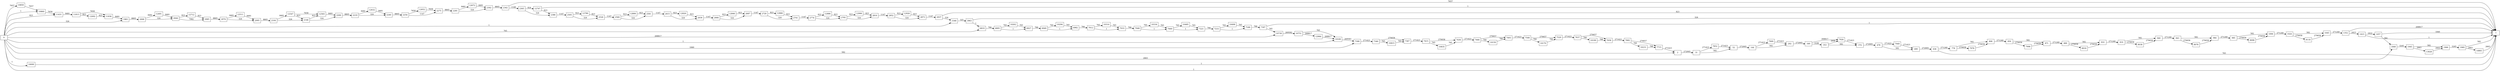 digraph {
	graph [rankdir=LR]
	node [shape=rectangle]
	2 -> 31 [label=272005]
	31 -> 52 [label=582]
	31 -> 7852 [label=271423]
	52 -> 144 [label=272005]
	144 -> 202 [label=582]
	144 -> 7909 [label=271423]
	202 -> 349 [label=272005]
	349 -> 353 [label=3188]
	349 -> 7926 [label=268817]
	353 -> 374 [label=582]
	353 -> 7926 [label=2606]
	374 -> 478 [label=272005]
	478 -> 499 [label=582]
	478 -> 7949 [label=271423]
	499 -> 636 [label=272005]
	636 -> 1 [label=765]
	636 -> 778 [label=271240]
	778 -> 808 [label=582]
	778 -> 7978 [label=270658]
	808 -> 850 [label=271240]
	850 -> 871 [label=582]
	850 -> 7998 [label=270658]
	871 -> 889 [label=271240]
	889 -> 910 [label=582]
	889 -> 8018 [label=270658]
	910 -> 919 [label=271240]
	919 -> 940 [label=582]
	919 -> 8038 [label=270658]
	940 -> 943 [label=271240]
	943 -> 984 [label=582]
	943 -> 8078 [label=270658]
	984 -> 985 [label=271240]
	985 -> 1006 [label=582]
	985 -> 8098 [label=270658]
	1006 -> 1024 [label=271240]
	1024 -> 1045 [label=582]
	1024 -> 8118 [label=270658]
	1045 -> 1352 [label=271240]
	1352 -> 1 [label=268817]
	1352 -> 1423 [label=2423]
	1423 -> 1 [label=1]
	1423 -> 1457 [label=2422]
	1457 -> 1 [label=1840]
	1457 -> 1848 [label=582]
	1848 -> 1945 [label=3245]
	1945 -> 1966 [label=582]
	1945 -> 13028 [label=2663]
	1966 -> 1969 [label=3245]
	1969 -> 1 [label=582]
	1969 -> 14883 [label=2663]
	1983 -> 2008 [label=8805]
	2008 -> 2044 [label=324]
	2008 -> 12491 [label=8481]
	2044 -> 2065 [label=7982]
	2044 -> 12712 [label=823]
	2065 -> 2074 [label=8805]
	2074 -> 2095 [label=324]
	2074 -> 12511 [label=8481]
	2095 -> 2104 [label=8805]
	2104 -> 2146 [label=324]
	2104 -> 12547 [label=8481]
	2146 -> 2206 [label=324]
	2146 -> 12583 [label=823]
	2206 -> 2219 [label=8805]
	2219 -> 2240 [label=324]
	2219 -> 12632 [label=8481]
	2240 -> 2254 [label=8805]
	2254 -> 2275 [label=1147]
	2254 -> 12652 [label=7658]
	2275 -> 2281 [label=8805]
	2281 -> 2302 [label=324]
	2281 -> 12672 [label=8481]
	2302 -> 2342 [label=8805]
	2342 -> 1 [label=7657]
	2342 -> 2365 [label=1148]
	2365 -> 12747 [label=824]
	2365 -> 2386 [label=324]
	2386 -> 2505 [label=1147]
	2505 -> 2526 [label=324]
	2505 -> 12786 [label=823]
	2526 -> 2560 [label=1147]
	2560 -> 2581 [label=324]
	2560 -> 12806 [label=823]
	2581 -> 2615 [label=1147]
	2615 -> 2636 [label=324]
	2615 -> 12826 [label=823]
	2636 -> 2666 [label=1147]
	2666 -> 2687 [label=324]
	2666 -> 12846 [label=823]
	2687 -> 2720 [label=1147]
	2720 -> 2741 [label=324]
	2720 -> 12866 [label=823]
	2741 -> 2774 [label=1147]
	2774 -> 2795 [label=324]
	2774 -> 12886 [label=823]
	2795 -> 2816 [label=324]
	2795 -> 12906 [label=823]
	2816 -> 2852 [label=1147]
	2852 -> 2873 [label=324]
	2852 -> 12926 [label=823]
	2873 -> 2937 [label=1147]
	2937 -> 1 [label=823]
	2937 -> 3346 [label=324]
	3346 -> 3963 [label=325]
	3963 -> 1 [label=324]
	3963 -> 6819 [label=1]
	6819 -> 6895 [label=766]
	6895 -> 6927 [label=1]
	6895 -> 10262 [label=765]
	6927 -> 6949 [label=766]
	6949 -> 6982 [label=1]
	6949 -> 10294 [label=765]
	6982 -> 7012 [label=766]
	7012 -> 7033 [label=1]
	7012 -> 10314 [label=765]
	7033 -> 7048 [label=766]
	7048 -> 7069 [label=1]
	7048 -> 10334 [label=765]
	7069 -> 7221 [label=1]
	7069 -> 10485 [label=765]
	7221 -> 7233 [label=766]
	7233 -> 7246 [label=1]
	7233 -> 10498 [label=765]
	7246 -> 7307 [label=766]
	7307 -> 1 [label=1]
	7307 -> 10739 [label=765]
	7308 -> 7346 [label=271423]
	7346 -> 7367 [label=270658]
	7346 -> 10815 [label=765]
	7367 -> 7415 [label=271423]
	7415 -> 7436 [label=270658]
	7415 -> 10835 [label=765]
	7436 -> 7466 [label=271423]
	7466 -> 7493 [label=270657]
	7466 -> 10159 [label=766]
	7493 -> 7508 [label=271423]
	7508 -> 7529 [label=270657]
	7508 -> 10179 [label=766]
	7529 -> 7637 [label=271423]
	7637 -> 7658 [label=270657]
	7637 -> 10199 [label=766]
	7658 -> 7682 [label=271423]
	7682 -> 7715 [label=270657]
	7682 -> 10231 [label=766]
	7715 -> 2 [label=271423]
	7852 -> 52 [label=271423]
	7909 -> 202 [label=271423]
	7926 -> 374 [label=271423]
	7949 -> 499 [label=271423]
	7978 -> 808 [label=270658]
	7998 -> 871 [label=270658]
	8018 -> 910 [label=270658]
	8038 -> 940 [label=270658]
	8078 -> 984 [label=270658]
	8098 -> 1006 [label=270658]
	8118 -> 1045 [label=270658]
	10099 -> 1 [label=1]
	10100 -> 7308 [label=269583]
	10159 -> 7493 [label=766]
	10179 -> 7529 [label=766]
	10199 -> 7658 [label=766]
	10231 -> 7715 [label=766]
	10262 -> 6927 [label=765]
	10294 -> 6982 [label=765]
	10314 -> 7033 [label=765]
	10334 -> 7069 [label=765]
	10485 -> 7221 [label=765]
	10498 -> 7246 [label=765]
	10739 -> 10751 [label=269582]
	10751 -> 10100 [label=765]
	10751 -> 12984 [label=268817]
	10815 -> 7367 [label=765]
	10835 -> 7436 [label=765]
	10859 -> 10860 [label=7657]
	10860 -> 11431 [label=7658]
	11431 -> 11815 [label=8481]
	11815 -> 11836 [label=7658]
	11815 -> 12692 [label=823]
	11836 -> 1983 [label=8481]
	12491 -> 2044 [label=8481]
	12511 -> 2095 [label=8481]
	12547 -> 12583 [label=7658]
	12547 -> 2146 [label=823]
	12583 -> 2206 [label=8481]
	12632 -> 2240 [label=8481]
	12652 -> 2275 [label=7658]
	12672 -> 2302 [label=8481]
	12692 -> 11836 [label=823]
	12712 -> 2065 [label=823]
	12747 -> 1 [label=1]
	12747 -> 2386 [label=823]
	12786 -> 2526 [label=823]
	12806 -> 2581 [label=823]
	12826 -> 2636 [label=823]
	12846 -> 2687 [label=823]
	12866 -> 2741 [label=823]
	12886 -> 2795 [label=823]
	12906 -> 2816 [label=823]
	12926 -> 2873 [label=823]
	12984 -> 10100 [label=268817]
	13028 -> 1966 [label=2663]
	14883 -> 1 [label=2663]
	0 -> 2 [label=582]
	0 -> 1983 [label=324]
	0 -> 3346 [label=1]
	0 -> 7308 [label=1840]
	0 -> 10100 [label=1]
	0 -> 6819 [label=765]
	0 -> 11431 [label=823]
	0 -> 10860 [label=1]
	0 -> 1 [label=1]
	0 -> 10099 [label=1]
	0 -> 10859 [label=7657]
	0 -> 10739 [label=268817]
	0 -> 1848 [label=2663]
}
